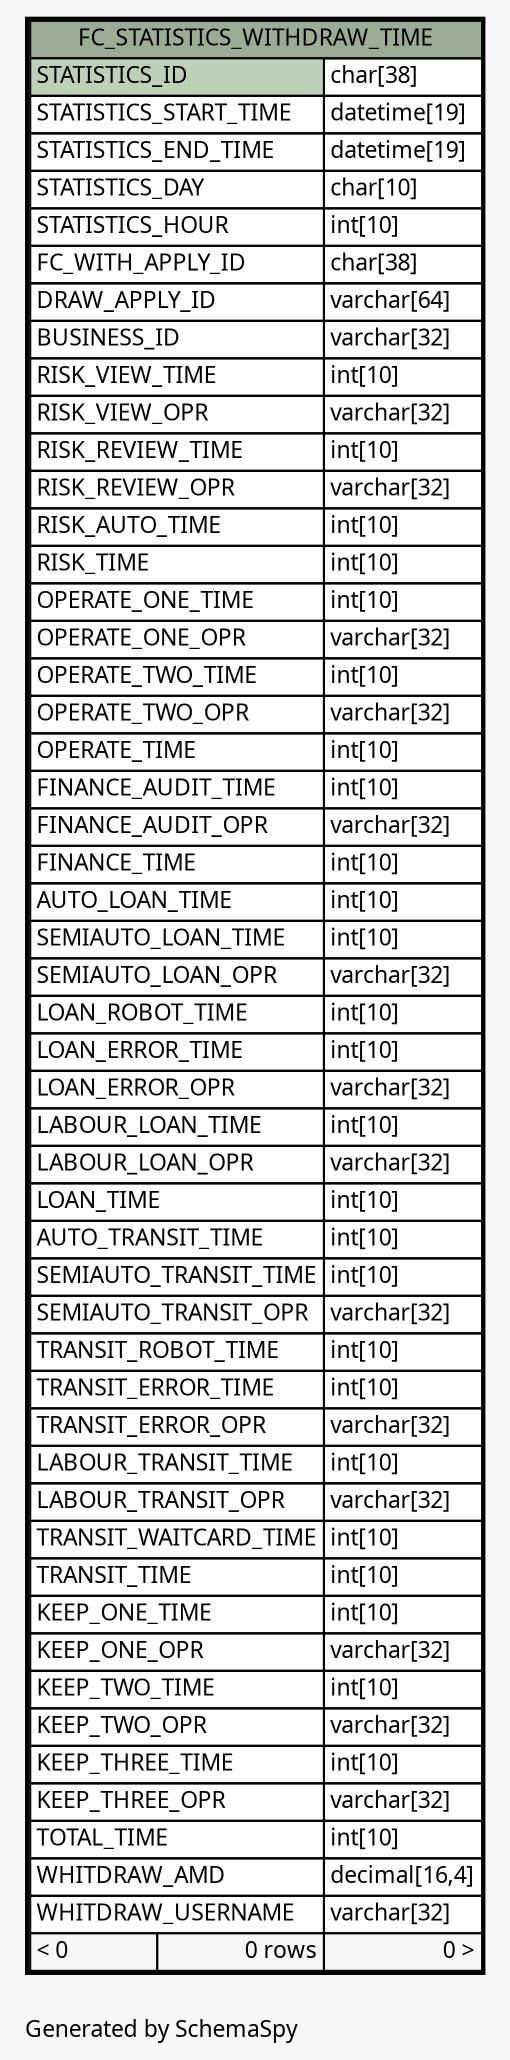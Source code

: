 // dot 2.26.0 on Linux 2.6.32-504.8.1.el6.x86_64
// SchemaSpy rev Unknown
digraph "oneDegreeRelationshipsDiagram" {
  graph [
    rankdir="RL"
    bgcolor="#f7f7f7"
    label="\nGenerated by SchemaSpy"
    labeljust="l"
    nodesep="0.18"
    ranksep="0.46"
    fontname="Microsoft YaHei"
    fontsize="11"
  ];
  node [
    fontname="Microsoft YaHei"
    fontsize="11"
    shape="plaintext"
  ];
  edge [
    arrowsize="0.8"
  ];
  "FC_STATISTICS_WITHDRAW_TIME" [
    label=<
    <TABLE BORDER="2" CELLBORDER="1" CELLSPACING="0" BGCOLOR="#ffffff">
      <TR><TD COLSPAN="3" BGCOLOR="#9bab96" ALIGN="CENTER">FC_STATISTICS_WITHDRAW_TIME</TD></TR>
      <TR><TD PORT="STATISTICS_ID" COLSPAN="2" BGCOLOR="#bed1b8" ALIGN="LEFT">STATISTICS_ID</TD><TD PORT="STATISTICS_ID.type" ALIGN="LEFT">char[38]</TD></TR>
      <TR><TD PORT="STATISTICS_START_TIME" COLSPAN="2" ALIGN="LEFT">STATISTICS_START_TIME</TD><TD PORT="STATISTICS_START_TIME.type" ALIGN="LEFT">datetime[19]</TD></TR>
      <TR><TD PORT="STATISTICS_END_TIME" COLSPAN="2" ALIGN="LEFT">STATISTICS_END_TIME</TD><TD PORT="STATISTICS_END_TIME.type" ALIGN="LEFT">datetime[19]</TD></TR>
      <TR><TD PORT="STATISTICS_DAY" COLSPAN="2" ALIGN="LEFT">STATISTICS_DAY</TD><TD PORT="STATISTICS_DAY.type" ALIGN="LEFT">char[10]</TD></TR>
      <TR><TD PORT="STATISTICS_HOUR" COLSPAN="2" ALIGN="LEFT">STATISTICS_HOUR</TD><TD PORT="STATISTICS_HOUR.type" ALIGN="LEFT">int[10]</TD></TR>
      <TR><TD PORT="FC_WITH_APPLY_ID" COLSPAN="2" ALIGN="LEFT">FC_WITH_APPLY_ID</TD><TD PORT="FC_WITH_APPLY_ID.type" ALIGN="LEFT">char[38]</TD></TR>
      <TR><TD PORT="DRAW_APPLY_ID" COLSPAN="2" ALIGN="LEFT">DRAW_APPLY_ID</TD><TD PORT="DRAW_APPLY_ID.type" ALIGN="LEFT">varchar[64]</TD></TR>
      <TR><TD PORT="BUSINESS_ID" COLSPAN="2" ALIGN="LEFT">BUSINESS_ID</TD><TD PORT="BUSINESS_ID.type" ALIGN="LEFT">varchar[32]</TD></TR>
      <TR><TD PORT="RISK_VIEW_TIME" COLSPAN="2" ALIGN="LEFT">RISK_VIEW_TIME</TD><TD PORT="RISK_VIEW_TIME.type" ALIGN="LEFT">int[10]</TD></TR>
      <TR><TD PORT="RISK_VIEW_OPR" COLSPAN="2" ALIGN="LEFT">RISK_VIEW_OPR</TD><TD PORT="RISK_VIEW_OPR.type" ALIGN="LEFT">varchar[32]</TD></TR>
      <TR><TD PORT="RISK_REVIEW_TIME" COLSPAN="2" ALIGN="LEFT">RISK_REVIEW_TIME</TD><TD PORT="RISK_REVIEW_TIME.type" ALIGN="LEFT">int[10]</TD></TR>
      <TR><TD PORT="RISK_REVIEW_OPR" COLSPAN="2" ALIGN="LEFT">RISK_REVIEW_OPR</TD><TD PORT="RISK_REVIEW_OPR.type" ALIGN="LEFT">varchar[32]</TD></TR>
      <TR><TD PORT="RISK_AUTO_TIME" COLSPAN="2" ALIGN="LEFT">RISK_AUTO_TIME</TD><TD PORT="RISK_AUTO_TIME.type" ALIGN="LEFT">int[10]</TD></TR>
      <TR><TD PORT="RISK_TIME" COLSPAN="2" ALIGN="LEFT">RISK_TIME</TD><TD PORT="RISK_TIME.type" ALIGN="LEFT">int[10]</TD></TR>
      <TR><TD PORT="OPERATE_ONE_TIME" COLSPAN="2" ALIGN="LEFT">OPERATE_ONE_TIME</TD><TD PORT="OPERATE_ONE_TIME.type" ALIGN="LEFT">int[10]</TD></TR>
      <TR><TD PORT="OPERATE_ONE_OPR" COLSPAN="2" ALIGN="LEFT">OPERATE_ONE_OPR</TD><TD PORT="OPERATE_ONE_OPR.type" ALIGN="LEFT">varchar[32]</TD></TR>
      <TR><TD PORT="OPERATE_TWO_TIME" COLSPAN="2" ALIGN="LEFT">OPERATE_TWO_TIME</TD><TD PORT="OPERATE_TWO_TIME.type" ALIGN="LEFT">int[10]</TD></TR>
      <TR><TD PORT="OPERATE_TWO_OPR" COLSPAN="2" ALIGN="LEFT">OPERATE_TWO_OPR</TD><TD PORT="OPERATE_TWO_OPR.type" ALIGN="LEFT">varchar[32]</TD></TR>
      <TR><TD PORT="OPERATE_TIME" COLSPAN="2" ALIGN="LEFT">OPERATE_TIME</TD><TD PORT="OPERATE_TIME.type" ALIGN="LEFT">int[10]</TD></TR>
      <TR><TD PORT="FINANCE_AUDIT_TIME" COLSPAN="2" ALIGN="LEFT">FINANCE_AUDIT_TIME</TD><TD PORT="FINANCE_AUDIT_TIME.type" ALIGN="LEFT">int[10]</TD></TR>
      <TR><TD PORT="FINANCE_AUDIT_OPR" COLSPAN="2" ALIGN="LEFT">FINANCE_AUDIT_OPR</TD><TD PORT="FINANCE_AUDIT_OPR.type" ALIGN="LEFT">varchar[32]</TD></TR>
      <TR><TD PORT="FINANCE_TIME" COLSPAN="2" ALIGN="LEFT">FINANCE_TIME</TD><TD PORT="FINANCE_TIME.type" ALIGN="LEFT">int[10]</TD></TR>
      <TR><TD PORT="AUTO_LOAN_TIME" COLSPAN="2" ALIGN="LEFT">AUTO_LOAN_TIME</TD><TD PORT="AUTO_LOAN_TIME.type" ALIGN="LEFT">int[10]</TD></TR>
      <TR><TD PORT="SEMIAUTO_LOAN_TIME" COLSPAN="2" ALIGN="LEFT">SEMIAUTO_LOAN_TIME</TD><TD PORT="SEMIAUTO_LOAN_TIME.type" ALIGN="LEFT">int[10]</TD></TR>
      <TR><TD PORT="SEMIAUTO_LOAN_OPR" COLSPAN="2" ALIGN="LEFT">SEMIAUTO_LOAN_OPR</TD><TD PORT="SEMIAUTO_LOAN_OPR.type" ALIGN="LEFT">varchar[32]</TD></TR>
      <TR><TD PORT="LOAN_ROBOT_TIME" COLSPAN="2" ALIGN="LEFT">LOAN_ROBOT_TIME</TD><TD PORT="LOAN_ROBOT_TIME.type" ALIGN="LEFT">int[10]</TD></TR>
      <TR><TD PORT="LOAN_ERROR_TIME" COLSPAN="2" ALIGN="LEFT">LOAN_ERROR_TIME</TD><TD PORT="LOAN_ERROR_TIME.type" ALIGN="LEFT">int[10]</TD></TR>
      <TR><TD PORT="LOAN_ERROR_OPR" COLSPAN="2" ALIGN="LEFT">LOAN_ERROR_OPR</TD><TD PORT="LOAN_ERROR_OPR.type" ALIGN="LEFT">varchar[32]</TD></TR>
      <TR><TD PORT="LABOUR_LOAN_TIME" COLSPAN="2" ALIGN="LEFT">LABOUR_LOAN_TIME</TD><TD PORT="LABOUR_LOAN_TIME.type" ALIGN="LEFT">int[10]</TD></TR>
      <TR><TD PORT="LABOUR_LOAN_OPR" COLSPAN="2" ALIGN="LEFT">LABOUR_LOAN_OPR</TD><TD PORT="LABOUR_LOAN_OPR.type" ALIGN="LEFT">varchar[32]</TD></TR>
      <TR><TD PORT="LOAN_TIME" COLSPAN="2" ALIGN="LEFT">LOAN_TIME</TD><TD PORT="LOAN_TIME.type" ALIGN="LEFT">int[10]</TD></TR>
      <TR><TD PORT="AUTO_TRANSIT_TIME" COLSPAN="2" ALIGN="LEFT">AUTO_TRANSIT_TIME</TD><TD PORT="AUTO_TRANSIT_TIME.type" ALIGN="LEFT">int[10]</TD></TR>
      <TR><TD PORT="SEMIAUTO_TRANSIT_TIME" COLSPAN="2" ALIGN="LEFT">SEMIAUTO_TRANSIT_TIME</TD><TD PORT="SEMIAUTO_TRANSIT_TIME.type" ALIGN="LEFT">int[10]</TD></TR>
      <TR><TD PORT="SEMIAUTO_TRANSIT_OPR" COLSPAN="2" ALIGN="LEFT">SEMIAUTO_TRANSIT_OPR</TD><TD PORT="SEMIAUTO_TRANSIT_OPR.type" ALIGN="LEFT">varchar[32]</TD></TR>
      <TR><TD PORT="TRANSIT_ROBOT_TIME" COLSPAN="2" ALIGN="LEFT">TRANSIT_ROBOT_TIME</TD><TD PORT="TRANSIT_ROBOT_TIME.type" ALIGN="LEFT">int[10]</TD></TR>
      <TR><TD PORT="TRANSIT_ERROR_TIME" COLSPAN="2" ALIGN="LEFT">TRANSIT_ERROR_TIME</TD><TD PORT="TRANSIT_ERROR_TIME.type" ALIGN="LEFT">int[10]</TD></TR>
      <TR><TD PORT="TRANSIT_ERROR_OPR" COLSPAN="2" ALIGN="LEFT">TRANSIT_ERROR_OPR</TD><TD PORT="TRANSIT_ERROR_OPR.type" ALIGN="LEFT">varchar[32]</TD></TR>
      <TR><TD PORT="LABOUR_TRANSIT_TIME" COLSPAN="2" ALIGN="LEFT">LABOUR_TRANSIT_TIME</TD><TD PORT="LABOUR_TRANSIT_TIME.type" ALIGN="LEFT">int[10]</TD></TR>
      <TR><TD PORT="LABOUR_TRANSIT_OPR" COLSPAN="2" ALIGN="LEFT">LABOUR_TRANSIT_OPR</TD><TD PORT="LABOUR_TRANSIT_OPR.type" ALIGN="LEFT">varchar[32]</TD></TR>
      <TR><TD PORT="TRANSIT_WAITCARD_TIME" COLSPAN="2" ALIGN="LEFT">TRANSIT_WAITCARD_TIME</TD><TD PORT="TRANSIT_WAITCARD_TIME.type" ALIGN="LEFT">int[10]</TD></TR>
      <TR><TD PORT="TRANSIT_TIME" COLSPAN="2" ALIGN="LEFT">TRANSIT_TIME</TD><TD PORT="TRANSIT_TIME.type" ALIGN="LEFT">int[10]</TD></TR>
      <TR><TD PORT="KEEP_ONE_TIME" COLSPAN="2" ALIGN="LEFT">KEEP_ONE_TIME</TD><TD PORT="KEEP_ONE_TIME.type" ALIGN="LEFT">int[10]</TD></TR>
      <TR><TD PORT="KEEP_ONE_OPR" COLSPAN="2" ALIGN="LEFT">KEEP_ONE_OPR</TD><TD PORT="KEEP_ONE_OPR.type" ALIGN="LEFT">varchar[32]</TD></TR>
      <TR><TD PORT="KEEP_TWO_TIME" COLSPAN="2" ALIGN="LEFT">KEEP_TWO_TIME</TD><TD PORT="KEEP_TWO_TIME.type" ALIGN="LEFT">int[10]</TD></TR>
      <TR><TD PORT="KEEP_TWO_OPR" COLSPAN="2" ALIGN="LEFT">KEEP_TWO_OPR</TD><TD PORT="KEEP_TWO_OPR.type" ALIGN="LEFT">varchar[32]</TD></TR>
      <TR><TD PORT="KEEP_THREE_TIME" COLSPAN="2" ALIGN="LEFT">KEEP_THREE_TIME</TD><TD PORT="KEEP_THREE_TIME.type" ALIGN="LEFT">int[10]</TD></TR>
      <TR><TD PORT="KEEP_THREE_OPR" COLSPAN="2" ALIGN="LEFT">KEEP_THREE_OPR</TD><TD PORT="KEEP_THREE_OPR.type" ALIGN="LEFT">varchar[32]</TD></TR>
      <TR><TD PORT="TOTAL_TIME" COLSPAN="2" ALIGN="LEFT">TOTAL_TIME</TD><TD PORT="TOTAL_TIME.type" ALIGN="LEFT">int[10]</TD></TR>
      <TR><TD PORT="WHITDRAW_AMD" COLSPAN="2" ALIGN="LEFT">WHITDRAW_AMD</TD><TD PORT="WHITDRAW_AMD.type" ALIGN="LEFT">decimal[16,4]</TD></TR>
      <TR><TD PORT="WHITDRAW_USERNAME" COLSPAN="2" ALIGN="LEFT">WHITDRAW_USERNAME</TD><TD PORT="WHITDRAW_USERNAME.type" ALIGN="LEFT">varchar[32]</TD></TR>
      <TR><TD ALIGN="LEFT" BGCOLOR="#f7f7f7">&lt; 0</TD><TD ALIGN="RIGHT" BGCOLOR="#f7f7f7">0 rows</TD><TD ALIGN="RIGHT" BGCOLOR="#f7f7f7">0 &gt;</TD></TR>
    </TABLE>>
    URL="FC_STATISTICS_WITHDRAW_TIME.html"
    tooltip="FC_STATISTICS_WITHDRAW_TIME"
  ];
}
